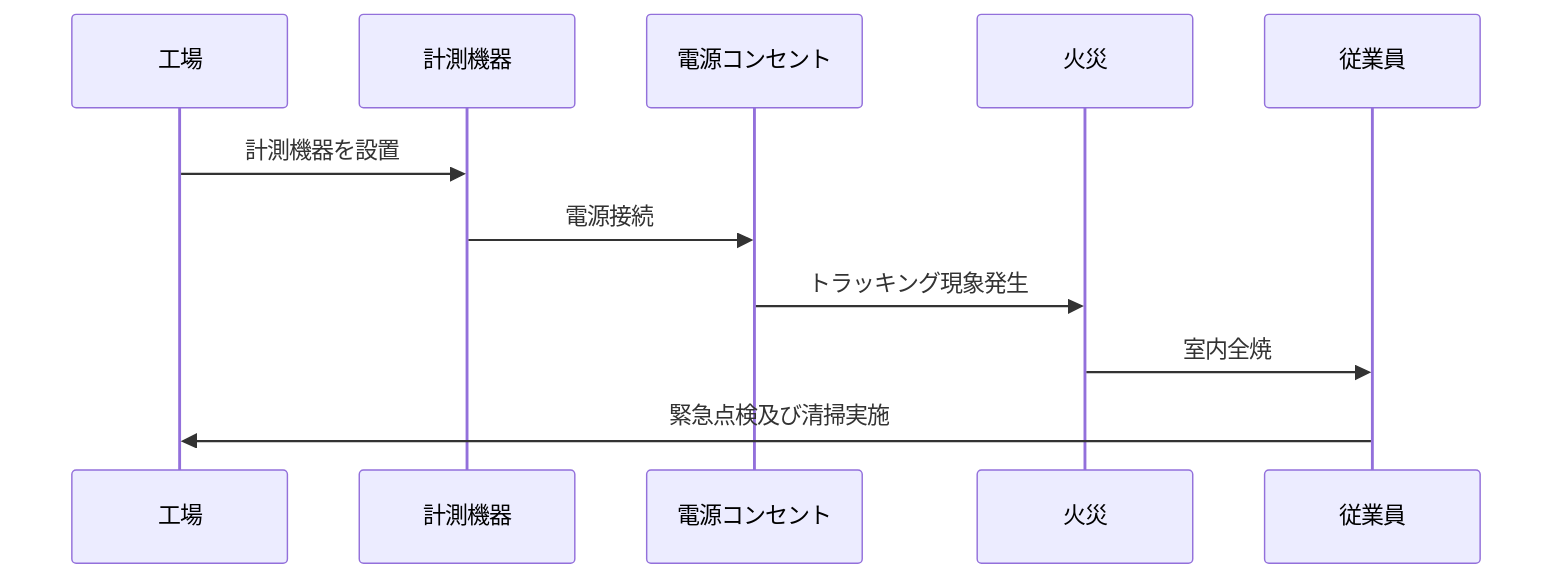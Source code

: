 sequenceDiagram
    participant 工場 as 工場
    participant 計測機器 as 計測機器
    participant 電源コンセント as 電源コンセント
    participant 火災 as 火災
    participant 従業員 as 従業員

    工場->>計測機器: 計測機器を設置
    計測機器->>電源コンセント: 電源接続
    電源コンセント->>火災: トラッキング現象発生
    火災->>従業員: 室内全焼
    従業員->>工場: 緊急点検及び清掃実施